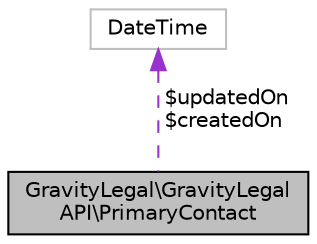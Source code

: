digraph "GravityLegal\GravityLegalAPI\PrimaryContact"
{
 // LATEX_PDF_SIZE
  edge [fontname="Helvetica",fontsize="10",labelfontname="Helvetica",labelfontsize="10"];
  node [fontname="Helvetica",fontsize="10",shape=record];
  Node1 [label="GravityLegal\\GravityLegal\lAPI\\PrimaryContact",height=0.2,width=0.4,color="black", fillcolor="grey75", style="filled", fontcolor="black",tooltip=" "];
  Node2 -> Node1 [dir="back",color="darkorchid3",fontsize="10",style="dashed",label=" $updatedOn\n$createdOn" ];
  Node2 [label="DateTime",height=0.2,width=0.4,color="grey75", fillcolor="white", style="filled",tooltip=" "];
}
